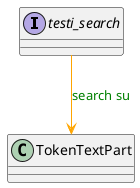 @startuml

''''''''''''''''
' TESTI_SEARCH '
''''''''''''''''

'Ripetuto dall'altro schema (ho spezzato gli schemi perché veniva uno schema troppo grande):
interface testi_search {
}

testi_search --> TokenTextPart #text:green;line:orange : search su



@enduml

